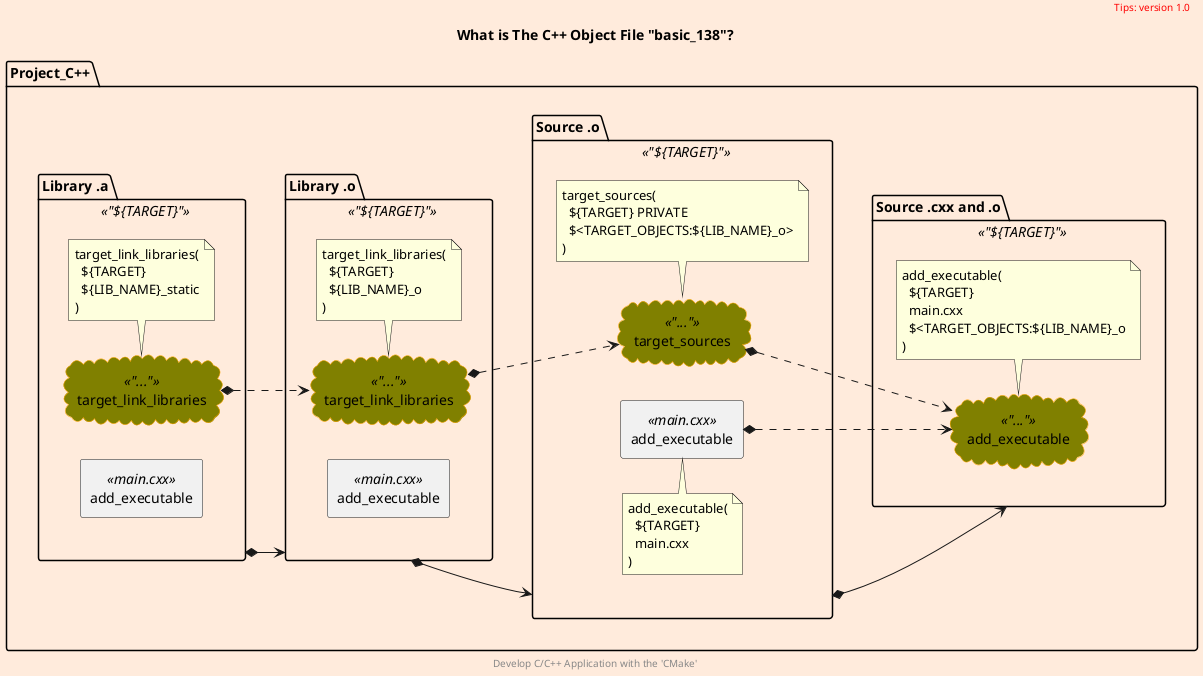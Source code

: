 @startuml what_object
scale 700 width
skinparam backgroundColor #FFEBDC
scale 1

skinparam cloud {
  backgroundColor Olive
  borderColor orange
}

left to right direction
package Project_C++ as project {
  package "Library .a" <<"${TARGET}">> as lib_static {
    rectangle add_executable <<main.cxx>> as exe_static
    cloud target_link_libraries <<"...">> as link_static
    note bottom of link_static
      target_link_libraries(
        ${TARGET}
        ${LIB_NAME}_static
      )
    endnote
  }
  package "Library .o" <<"${TARGET}">> as lib_object {
    rectangle add_executable <<main.cxx>> as exe_object
    cloud target_link_libraries <<"...">> as link_object
    note bottom of link_object
      target_link_libraries(
        ${TARGET}
        ${LIB_NAME}_o
      )
    endnote
  }
  package "Source .o" <<"${TARGET}">> as lib_source {
    rectangle add_executable <<main.cxx>> as exe_source
    cloud target_sources <<"...">> as link_source
    note bottom of link_source
      target_sources(
        ${TARGET} PRIVATE
        $<TARGET_OBJECTS:${LIB_NAME}_o>
      )
    endnote
    note top of exe_source
      add_executable(
        ${TARGET}
        main.cxx
      )
    endnote
  }
  package "Source .cxx and .o" <<"${TARGET}">> as lib_cxx {
    cloud add_executable <<"...">> as exe_cxx
    note bottom of exe_cxx
      add_executable(
        ${TARGET}
        main.cxx
        $<TARGET_OBJECTS:${LIB_NAME}_o
      )
    endnote
  }
}

lib_static *--> lib_object
lib_object *--> lib_source
lib_source *--> lib_cxx

link_static *..> link_object
link_object *..> link_source
link_source *..> exe_cxx
exe_source *..> exe_cxx



title
What is The C++ Object File "basic_138"?
end title

header
  <font color=red>Tips: version 1.0</font>
endheader

center footer Develop C/C++ Application with the 'CMake'

@enduml